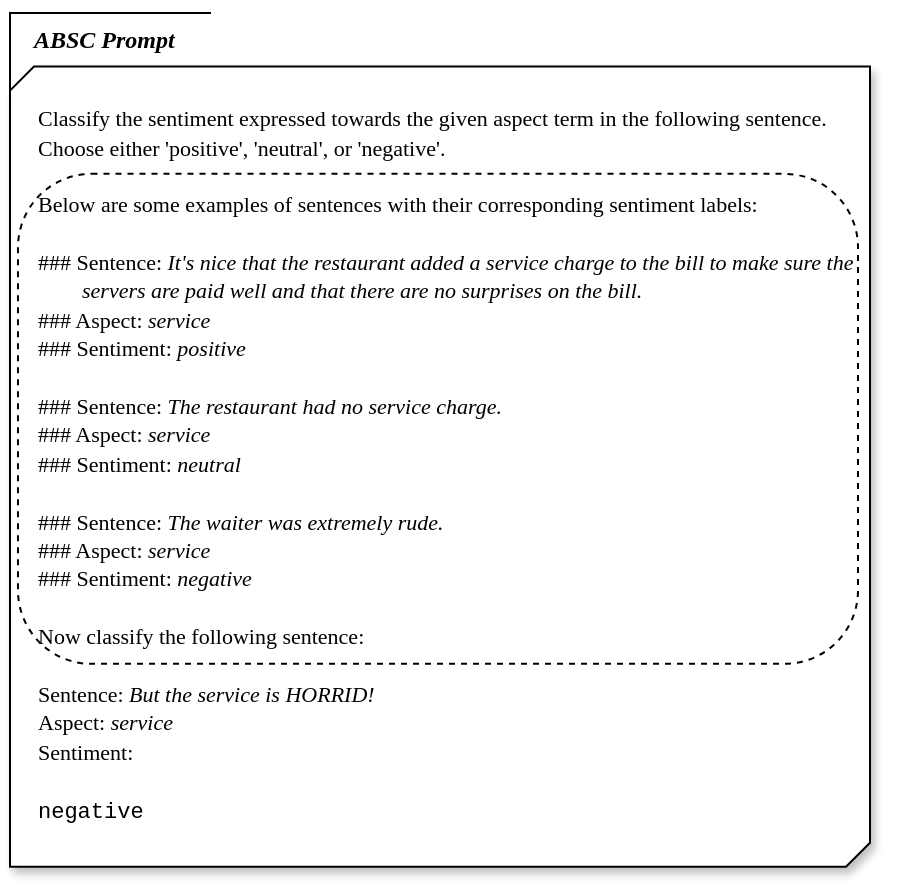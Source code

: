 <mxfile version="28.0.6">
  <diagram name="Page-1" id="BpoiO_IWaSVoEk8yvjKc">
    <mxGraphModel dx="849" dy="577" grid="1" gridSize="10" guides="1" tooltips="1" connect="1" arrows="1" fold="1" page="1" pageScale="1" pageWidth="827" pageHeight="1169" math="0" shadow="0">
      <root>
        <mxCell id="0" />
        <mxCell id="1" parent="0" />
        <mxCell id="X89fYZ-ELECHrKvlwhN6-12" value="" style="verticalLabelPosition=bottom;verticalAlign=top;html=1;shape=mxgraph.basic.diag_snip_rect;dx=6;whiteSpace=wrap;shadow=1;" parent="1" vertex="1">
          <mxGeometry x="80" y="149.311" width="430" height="400.066" as="geometry" />
        </mxCell>
        <mxCell id="X89fYZ-ELECHrKvlwhN6-13" value="" style="shape=partialRectangle;whiteSpace=wrap;html=1;bottom=0;right=0;fillColor=none;" parent="1" vertex="1">
          <mxGeometry x="80" y="122.519" width="100" height="80.415" as="geometry" />
        </mxCell>
        <mxCell id="X89fYZ-ELECHrKvlwhN6-15" value="&lt;p style=&quot;&quot;&gt;&lt;br&gt;&lt;/p&gt;&lt;div style=&quot;&quot;&gt;&lt;span style=&quot;background-color: transparent;&quot;&gt;&lt;font face=&quot;Times New Roman&quot; style=&quot;font-size: 11px; color: light-dark(rgb(0, 0, 0), rgb(255, 255, 255));&quot;&gt;Classify the sentiment expressed towards the given aspect term in the following sentence.&amp;nbsp;&lt;/font&gt;&lt;/span&gt;&lt;/div&gt;&lt;div style=&quot;&quot;&gt;&lt;span style=&quot;background-color: transparent;&quot;&gt;&lt;font face=&quot;Times New Roman&quot; style=&quot;font-size: 11px; color: light-dark(rgb(0, 0, 0), rgb(255, 255, 255));&quot;&gt;Choose either &#39;positive&#39;, &#39;neutral&#39;, or &#39;negative&#39;.&amp;nbsp;&lt;/font&gt;&lt;/span&gt;&lt;/div&gt;&lt;div style=&quot;&quot;&gt;&lt;br&gt;&lt;/div&gt;&lt;div style=&quot;&quot;&gt;&lt;font face=&quot;Times New Roman&quot;&gt;&lt;span style=&quot;font-size: 11px;&quot;&gt;Below are some examples of sentences with their corresponding sentiment labels:&lt;/span&gt;&lt;/font&gt;&lt;/div&gt;&lt;div style=&quot;&quot;&gt;&lt;br&gt;&lt;/div&gt;&lt;div style=&quot;&quot;&gt;&lt;font face=&quot;Times New Roman&quot;&gt;&lt;span style=&quot;font-size: 11px;&quot;&gt;### Sentence: &lt;i&gt;It&#39;s nice that the restaurant added a service charge to the bill to make sure the&amp;nbsp;&lt;/i&gt;&lt;/span&gt;&lt;/font&gt;&lt;/div&gt;&lt;div style=&quot;&quot;&gt;&lt;font face=&quot;Times New Roman&quot;&gt;&lt;span style=&quot;font-size: 11px;&quot;&gt;&lt;i&gt;&lt;span style=&quot;white-space: pre;&quot;&gt;&#x9;&lt;/span&gt;servers are paid well and that there are no surprises on the bill.&lt;/i&gt;&lt;br&gt;&lt;/span&gt;&lt;/font&gt;&lt;/div&gt;&lt;div style=&quot;&quot;&gt;&lt;font face=&quot;Times New Roman&quot;&gt;&lt;span style=&quot;font-size: 11px;&quot;&gt;### Aspect: &lt;i&gt;service&amp;nbsp;&lt;/i&gt;&lt;/span&gt;&lt;/font&gt;&lt;/div&gt;&lt;div style=&quot;&quot;&gt;&lt;font face=&quot;Times New Roman&quot;&gt;&lt;span style=&quot;font-size: 11px;&quot;&gt;### Sentiment: &lt;i&gt;positive&lt;/i&gt;&lt;/span&gt;&lt;/font&gt;&lt;/div&gt;&lt;div style=&quot;&quot;&gt;&lt;font face=&quot;Times New Roman&quot;&gt;&lt;span style=&quot;font-size: 11px;&quot;&gt;&lt;br&gt;&lt;/span&gt;&lt;/font&gt;&lt;/div&gt;&lt;div style=&quot;&quot;&gt;&lt;div&gt;&lt;font face=&quot;Times New Roman&quot;&gt;&lt;span style=&quot;font-size: 11px;&quot;&gt;### Sentence: &lt;i&gt;The restaurant had no service charge.&amp;nbsp;&lt;/i&gt;&lt;/span&gt;&lt;/font&gt;&lt;/div&gt;&lt;div&gt;&lt;font face=&quot;Times New Roman&quot;&gt;&lt;span style=&quot;font-size: 11px;&quot;&gt;### Aspect:&lt;i&gt; service&lt;/i&gt;&lt;/span&gt;&lt;/font&gt;&lt;/div&gt;&lt;div&gt;&lt;font face=&quot;Times New Roman&quot;&gt;&lt;span style=&quot;font-size: 11px;&quot;&gt;### Sentiment: &lt;i&gt;neutral&lt;/i&gt;&lt;/span&gt;&lt;/font&gt;&lt;/div&gt;&lt;div&gt;&lt;font face=&quot;Times New Roman&quot;&gt;&lt;span style=&quot;font-size: 11px;&quot;&gt;&lt;br&gt;&lt;/span&gt;&lt;/font&gt;&lt;/div&gt;&lt;div&gt;&lt;div&gt;&lt;font face=&quot;Times New Roman&quot;&gt;&lt;span style=&quot;font-size: 11px;&quot;&gt;### Sentence: &lt;i&gt;The waiter was extremely rude.&amp;nbsp;&lt;/i&gt;&lt;/span&gt;&lt;/font&gt;&lt;/div&gt;&lt;div&gt;&lt;font face=&quot;Times New Roman&quot;&gt;&lt;span style=&quot;font-size: 11px;&quot;&gt;### Aspect: &lt;i&gt;service&lt;/i&gt;&lt;/span&gt;&lt;/font&gt;&lt;/div&gt;&lt;/div&gt;&lt;div&gt;&lt;font face=&quot;Times New Roman&quot;&gt;&lt;span style=&quot;font-size: 11px;&quot;&gt;### Sentiment: &lt;i&gt;negative&lt;/i&gt;&lt;/span&gt;&lt;/font&gt;&lt;/div&gt;&lt;div&gt;&lt;font face=&quot;Times New Roman&quot;&gt;&lt;span style=&quot;font-size: 11px;&quot;&gt;&lt;br&gt;&lt;/span&gt;&lt;/font&gt;&lt;/div&gt;&lt;div&gt;&lt;font face=&quot;Times New Roman&quot;&gt;&lt;span style=&quot;font-size: 11px;&quot;&gt;Now classify the following sentence:&lt;/span&gt;&lt;/font&gt;&lt;/div&gt;&lt;div&gt;&lt;font face=&quot;Times New Roman&quot;&gt;&lt;span style=&quot;font-size: 11px;&quot;&gt;&lt;br&gt;&lt;/span&gt;&lt;/font&gt;&lt;/div&gt;&lt;div&gt;&lt;div&gt;&lt;font face=&quot;Times New Roman&quot;&gt;&lt;span style=&quot;font-size: 11px;&quot;&gt;Sentence: &lt;i&gt;But the service is HORRID!&lt;/i&gt;&lt;/span&gt;&lt;/font&gt;&lt;/div&gt;&lt;div&gt;&lt;font face=&quot;Times New Roman&quot;&gt;&lt;span style=&quot;font-size: 11px;&quot;&gt;Aspect:&lt;i&gt; service&lt;/i&gt;&lt;/span&gt;&lt;/font&gt;&lt;/div&gt;&lt;/div&gt;&lt;/div&gt;&lt;div style=&quot;&quot;&gt;&lt;font face=&quot;Times New Roman&quot;&gt;&lt;span style=&quot;font-size: 11px;&quot;&gt;Sentiment:&lt;/span&gt;&lt;/font&gt;&lt;/div&gt;&lt;div&gt;&lt;br&gt;&lt;/div&gt;&lt;div&gt;&lt;font style=&quot;color: light-dark(rgb(0, 0, 0), rgb(255, 255, 255));&quot; face=&quot;Courier New&quot;&gt;&lt;font style=&quot;font-size: 11px;&quot;&gt;negative&lt;/font&gt;&lt;br&gt;&lt;/font&gt;&lt;div&gt;&lt;br&gt;&lt;/div&gt;&lt;/div&gt;" style="text;html=1;align=left;verticalAlign=middle;resizable=0;points=[];autosize=1;strokeColor=none;fillColor=none;shadow=1;" parent="1" vertex="1">
          <mxGeometry x="92" y="120.508" width="430" height="430" as="geometry" />
        </mxCell>
        <mxCell id="X89fYZ-ELECHrKvlwhN6-14" value="&lt;b&gt;&lt;i&gt;&lt;font face=&quot;Times New Roman&quot;&gt;ABSC Prompt&lt;/font&gt;&lt;/i&gt;&lt;/b&gt;" style="text;strokeColor=none;align=left;fillColor=none;html=1;verticalAlign=middle;whiteSpace=wrap;rounded=0;" parent="1" vertex="1">
          <mxGeometry x="90" y="118.028" width="99" height="35.754" as="geometry" />
        </mxCell>
        <mxCell id="X89fYZ-ELECHrKvlwhN6-16" value="" style="rounded=1;whiteSpace=wrap;html=1;dashed=1;fillColor=none;glass=0;perimeterSpacing=10;shadow=0;" parent="1" vertex="1">
          <mxGeometry x="84" y="202.93" width="420" height="245" as="geometry" />
        </mxCell>
      </root>
    </mxGraphModel>
  </diagram>
</mxfile>
